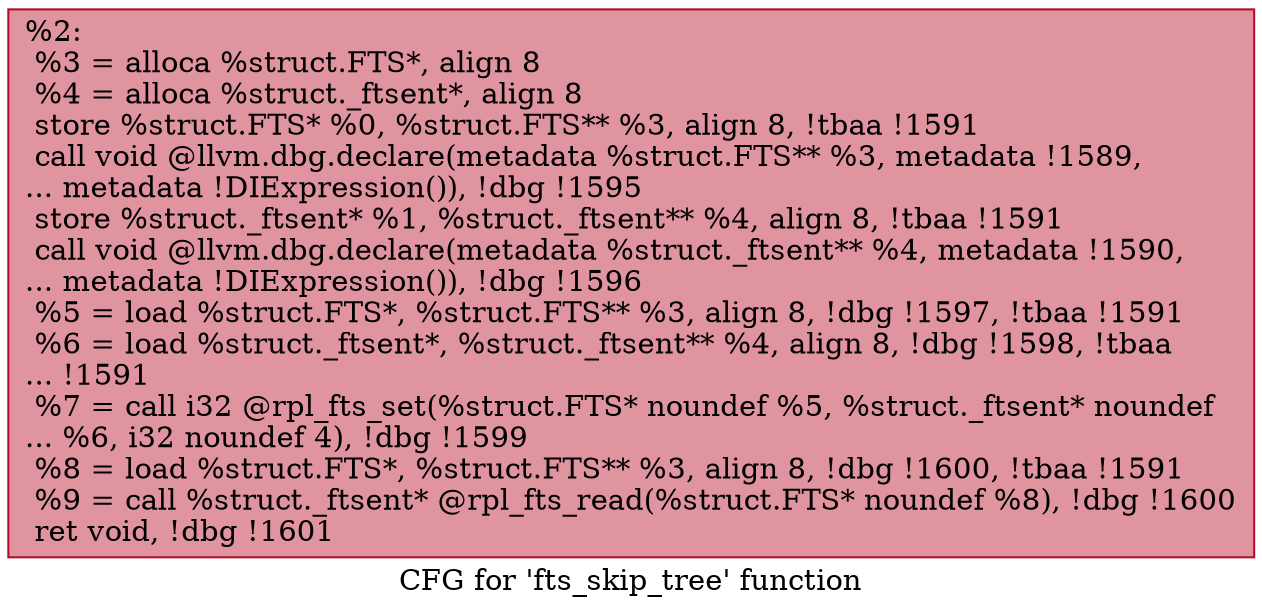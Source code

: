 digraph "CFG for 'fts_skip_tree' function" {
	label="CFG for 'fts_skip_tree' function";

	Node0x10df800 [shape=record,color="#b70d28ff", style=filled, fillcolor="#b70d2870",label="{%2:\l  %3 = alloca %struct.FTS*, align 8\l  %4 = alloca %struct._ftsent*, align 8\l  store %struct.FTS* %0, %struct.FTS** %3, align 8, !tbaa !1591\l  call void @llvm.dbg.declare(metadata %struct.FTS** %3, metadata !1589,\l... metadata !DIExpression()), !dbg !1595\l  store %struct._ftsent* %1, %struct._ftsent** %4, align 8, !tbaa !1591\l  call void @llvm.dbg.declare(metadata %struct._ftsent** %4, metadata !1590,\l... metadata !DIExpression()), !dbg !1596\l  %5 = load %struct.FTS*, %struct.FTS** %3, align 8, !dbg !1597, !tbaa !1591\l  %6 = load %struct._ftsent*, %struct._ftsent** %4, align 8, !dbg !1598, !tbaa\l... !1591\l  %7 = call i32 @rpl_fts_set(%struct.FTS* noundef %5, %struct._ftsent* noundef\l... %6, i32 noundef 4), !dbg !1599\l  %8 = load %struct.FTS*, %struct.FTS** %3, align 8, !dbg !1600, !tbaa !1591\l  %9 = call %struct._ftsent* @rpl_fts_read(%struct.FTS* noundef %8), !dbg !1600\l  ret void, !dbg !1601\l}"];
}
